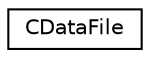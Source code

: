 digraph G
{
  edge [fontname="Helvetica",fontsize="10",labelfontname="Helvetica",labelfontsize="10"];
  node [fontname="Helvetica",fontsize="10",shape=record];
  rankdir=LR;
  Node1 [label="CDataFile",height=0.2,width=0.4,color="black", fillcolor="white", style="filled",URL="$d2/d94/structCDataFile.html"];
}
